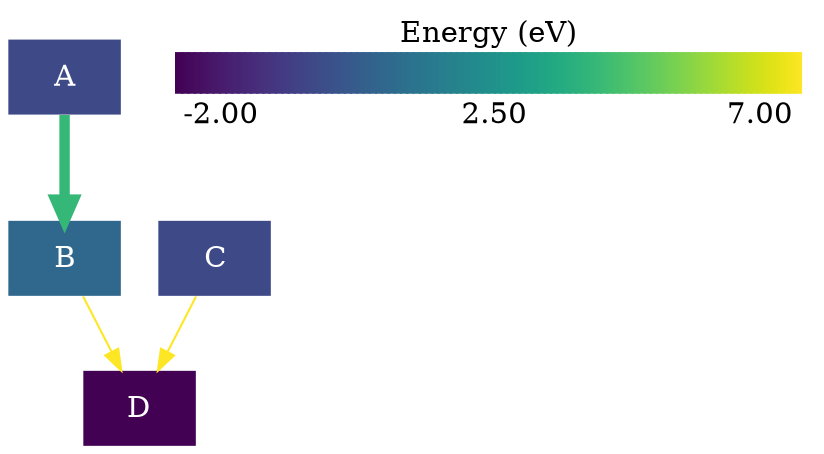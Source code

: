 strict digraph {

    graph [
        rankdir=TB,
        ranksep=0.5,
        nodesep=0.25
    ];
    
    node [
        shape=plaintext,
        style=filled
    ];
    
    edge [
        weight=2.
    ];


    "A" [
        label=<
        <TABLE BORDER="0" CELLBORDER="0" CELLSPACING="0" CELLPADDING="0">
          <TR>
            <TD><FONT COLOR="#ffffff">A</FONT></TD>
          </TR>
        </TABLE>
        >
        ,
        fillcolor="#3e4988"
    ];
    
    "B" [
        label=<
        <TABLE BORDER="0" CELLBORDER="0" CELLSPACING="0" CELLPADDING="0">
          <TR>
            <TD><FONT COLOR="#ffffff">B</FONT></TD>
          </TR>
        </TABLE>
        >
        ,
        fillcolor="#30678d"
    ];
    
    "C" [
        label=<
        <TABLE BORDER="0" CELLBORDER="0" CELLSPACING="0" CELLPADDING="0">
          <TR>
            <TD><FONT COLOR="#ffffff">C</FONT></TD>
          </TR>
        </TABLE>
        >
        ,
        fillcolor="#3e4988"
    ];
    
    "D" [
        label=<
        <TABLE BORDER="0" CELLBORDER="0" CELLSPACING="0" CELLPADDING="0">
          <TR>
            <TD><FONT COLOR="#ffffff">D</FONT></TD>
          </TR>
        </TABLE>
        >
        ,
        fillcolor="#430153"
    ];
    
    "Colorbar" [
        fillcolor="#ffffff",
        label=<<TABLE BORDER="0" CELLBORDER="0" CELLSPACING="-1">
            <TR>
                <TD COLSPAN="100">Energy (eV)</TD>
            </TR>
            <TR>
                <TD BGCOLOR="#430153:#440457" WIDTH="1" HEIGHT="20"></TD>
                <TD BGCOLOR="#440457:#45085b" WIDTH="1" HEIGHT="20"></TD>
                <TD BGCOLOR="#45085b:#460c5f" WIDTH="1" HEIGHT="20"></TD>
                <TD BGCOLOR="#460c5f:#460f62" WIDTH="1" HEIGHT="20"></TD>
                <TD BGCOLOR="#460f62:#471365" WIDTH="1" HEIGHT="20"></TD>
                <TD BGCOLOR="#471365:#471769" WIDTH="1" HEIGHT="20"></TD>
                <TD BGCOLOR="#471769:#481a6c" WIDTH="1" HEIGHT="20"></TD>
                <TD BGCOLOR="#481a6c:#481d6f" WIDTH="1" HEIGHT="20"></TD>
                <TD BGCOLOR="#481d6f:#482172" WIDTH="1" HEIGHT="20"></TD>
                <TD BGCOLOR="#482172:#472474" WIDTH="1" HEIGHT="20"></TD>
                <TD BGCOLOR="#472474:#472777" WIDTH="1" HEIGHT="20"></TD>
                <TD BGCOLOR="#472777:#472a79" WIDTH="1" HEIGHT="20"></TD>
                <TD BGCOLOR="#472a79:#462d7b" WIDTH="1" HEIGHT="20"></TD>
                <TD BGCOLOR="#462d7b:#46317d" WIDTH="1" HEIGHT="20"></TD>
                <TD BGCOLOR="#46317d:#45347f" WIDTH="1" HEIGHT="20"></TD>
                <TD BGCOLOR="#45347f:#443781" WIDTH="1" HEIGHT="20"></TD>
                <TD BGCOLOR="#443781:#433a83" WIDTH="1" HEIGHT="20"></TD>
                <TD BGCOLOR="#433a83:#423d84" WIDTH="1" HEIGHT="20"></TD>
                <TD BGCOLOR="#423d84:#414085" WIDTH="1" HEIGHT="20"></TD>
                <TD BGCOLOR="#414085:#404386" WIDTH="1" HEIGHT="20"></TD>
                <TD BGCOLOR="#404386:#3f4687" WIDTH="1" HEIGHT="20"></TD>
                <TD BGCOLOR="#3f4687:#3e4988" WIDTH="1" HEIGHT="20"></TD>
                <TD BGCOLOR="#3e4988:#3d4c89" WIDTH="1" HEIGHT="20"></TD>
                <TD BGCOLOR="#3d4c89:#3c4e8a" WIDTH="1" HEIGHT="20"></TD>
                <TD BGCOLOR="#3c4e8a:#3a518a" WIDTH="1" HEIGHT="20"></TD>
                <TD BGCOLOR="#3a518a:#39548b" WIDTH="1" HEIGHT="20"></TD>
                <TD BGCOLOR="#39548b:#38578b" WIDTH="1" HEIGHT="20"></TD>
                <TD BGCOLOR="#38578b:#37598c" WIDTH="1" HEIGHT="20"></TD>
                <TD BGCOLOR="#37598c:#355c8c" WIDTH="1" HEIGHT="20"></TD>
                <TD BGCOLOR="#355c8c:#345f8c" WIDTH="1" HEIGHT="20"></TD>
                <TD BGCOLOR="#345f8c:#33618d" WIDTH="1" HEIGHT="20"></TD>
                <TD BGCOLOR="#33618d:#32648d" WIDTH="1" HEIGHT="20"></TD>
                <TD BGCOLOR="#32648d:#31668d" WIDTH="1" HEIGHT="20"></TD>
                <TD BGCOLOR="#31668d:#30698d" WIDTH="1" HEIGHT="20"></TD>
                <TD BGCOLOR="#30698d:#2e6b8d" WIDTH="1" HEIGHT="20"></TD>
                <TD BGCOLOR="#2e6b8d:#2d6e8d" WIDTH="1" HEIGHT="20"></TD>
                <TD BGCOLOR="#2d6e8d:#2c708d" WIDTH="1" HEIGHT="20"></TD>
                <TD BGCOLOR="#2c708d:#2b738e" WIDTH="1" HEIGHT="20"></TD>
                <TD BGCOLOR="#2b738e:#2a758e" WIDTH="1" HEIGHT="20"></TD>
                <TD BGCOLOR="#2a758e:#29778e" WIDTH="1" HEIGHT="20"></TD>
                <TD BGCOLOR="#29778e:#297a8e" WIDTH="1" HEIGHT="20"></TD>
                <TD BGCOLOR="#297a8e:#287c8e" WIDTH="1" HEIGHT="20"></TD>
                <TD BGCOLOR="#287c8e:#277f8d" WIDTH="1" HEIGHT="20"></TD>
                <TD BGCOLOR="#277f8d:#26818d" WIDTH="1" HEIGHT="20"></TD>
                <TD BGCOLOR="#26818d:#25838d" WIDTH="1" HEIGHT="20"></TD>
                <TD BGCOLOR="#25838d:#24868d" WIDTH="1" HEIGHT="20"></TD>
                <TD BGCOLOR="#24868d:#23888d" WIDTH="1" HEIGHT="20"></TD>
                <TD BGCOLOR="#23888d:#228b8c" WIDTH="1" HEIGHT="20"></TD>
                <TD BGCOLOR="#228b8c:#218d8c" WIDTH="1" HEIGHT="20"></TD>
                <TD BGCOLOR="#218d8c:#218f8c" WIDTH="1" HEIGHT="20"></TD>
                <TD BGCOLOR="#218f8c:#20928b" WIDTH="1" HEIGHT="20"></TD>
                <TD BGCOLOR="#20928b:#1f948b" WIDTH="1" HEIGHT="20"></TD>
                <TD BGCOLOR="#1f948b:#1f978a" WIDTH="1" HEIGHT="20"></TD>
                <TD BGCOLOR="#1f978a:#1e9989" WIDTH="1" HEIGHT="20"></TD>
                <TD BGCOLOR="#1e9989:#1e9b89" WIDTH="1" HEIGHT="20"></TD>
                <TD BGCOLOR="#1e9b89:#1f9e88" WIDTH="1" HEIGHT="20"></TD>
                <TD BGCOLOR="#1f9e88:#1fa087" WIDTH="1" HEIGHT="20"></TD>
                <TD BGCOLOR="#1fa087:#20a286" WIDTH="1" HEIGHT="20"></TD>
                <TD BGCOLOR="#20a286:#21a585" WIDTH="1" HEIGHT="20"></TD>
                <TD BGCOLOR="#21a585:#22a783" WIDTH="1" HEIGHT="20"></TD>
                <TD BGCOLOR="#22a783:#24aa82" WIDTH="1" HEIGHT="20"></TD>
                <TD BGCOLOR="#24aa82:#26ac80" WIDTH="1" HEIGHT="20"></TD>
                <TD BGCOLOR="#26ac80:#29ae7f" WIDTH="1" HEIGHT="20"></TD>
                <TD BGCOLOR="#29ae7f:#2cb07d" WIDTH="1" HEIGHT="20"></TD>
                <TD BGCOLOR="#2cb07d:#2fb37b" WIDTH="1" HEIGHT="20"></TD>
                <TD BGCOLOR="#2fb37b:#32b579" WIDTH="1" HEIGHT="20"></TD>
                <TD BGCOLOR="#32b579:#36b777" WIDTH="1" HEIGHT="20"></TD>
                <TD BGCOLOR="#36b777:#3ab975" WIDTH="1" HEIGHT="20"></TD>
                <TD BGCOLOR="#3ab975:#3ebc73" WIDTH="1" HEIGHT="20"></TD>
                <TD BGCOLOR="#3ebc73:#43be70" WIDTH="1" HEIGHT="20"></TD>
                <TD BGCOLOR="#43be70:#47c06d" WIDTH="1" HEIGHT="20"></TD>
                <TD BGCOLOR="#47c06d:#4cc26b" WIDTH="1" HEIGHT="20"></TD>
                <TD BGCOLOR="#4cc26b:#51c468" WIDTH="1" HEIGHT="20"></TD>
                <TD BGCOLOR="#51c468:#57c665" WIDTH="1" HEIGHT="20"></TD>
                <TD BGCOLOR="#57c665:#5cc862" WIDTH="1" HEIGHT="20"></TD>
                <TD BGCOLOR="#5cc862:#61ca5f" WIDTH="1" HEIGHT="20"></TD>
                <TD BGCOLOR="#61ca5f:#67cc5b" WIDTH="1" HEIGHT="20"></TD>
                <TD BGCOLOR="#67cc5b:#6dcd58" WIDTH="1" HEIGHT="20"></TD>
                <TD BGCOLOR="#6dcd58:#73cf54" WIDTH="1" HEIGHT="20"></TD>
                <TD BGCOLOR="#73cf54:#79d150" WIDTH="1" HEIGHT="20"></TD>
                <TD BGCOLOR="#79d150:#7fd24d" WIDTH="1" HEIGHT="20"></TD>
                <TD BGCOLOR="#7fd24d:#86d449" WIDTH="1" HEIGHT="20"></TD>
                <TD BGCOLOR="#86d449:#8cd544" WIDTH="1" HEIGHT="20"></TD>
                <TD BGCOLOR="#8cd544:#93d740" WIDTH="1" HEIGHT="20"></TD>
                <TD BGCOLOR="#93d740:#99d83c" WIDTH="1" HEIGHT="20"></TD>
                <TD BGCOLOR="#99d83c:#a0d938" WIDTH="1" HEIGHT="20"></TD>
                <TD BGCOLOR="#a0d938:#a7db33" WIDTH="1" HEIGHT="20"></TD>
                <TD BGCOLOR="#a7db33:#addc2f" WIDTH="1" HEIGHT="20"></TD>
                <TD BGCOLOR="#addc2f:#b4dd2a" WIDTH="1" HEIGHT="20"></TD>
                <TD BGCOLOR="#b4dd2a:#bbde26" WIDTH="1" HEIGHT="20"></TD>
                <TD BGCOLOR="#bbde26:#c2df22" WIDTH="1" HEIGHT="20"></TD>
                <TD BGCOLOR="#c2df22:#c9e01e" WIDTH="1" HEIGHT="20"></TD>
                <TD BGCOLOR="#c9e01e:#cfe11b" WIDTH="1" HEIGHT="20"></TD>
                <TD BGCOLOR="#cfe11b:#d6e119" WIDTH="1" HEIGHT="20"></TD>
                <TD BGCOLOR="#d6e119:#dde218" WIDTH="1" HEIGHT="20"></TD>
                <TD BGCOLOR="#dde218:#e3e318" WIDTH="1" HEIGHT="20"></TD>
                <TD BGCOLOR="#e3e318:#eae419" WIDTH="1" HEIGHT="20"></TD>
                <TD BGCOLOR="#eae419:#f0e51c" WIDTH="1" HEIGHT="20"></TD>
                <TD BGCOLOR="#f0e51c:#f6e520" WIDTH="1" HEIGHT="20"></TD>
                <TD BGCOLOR="#f6e520:#fde624" WIDTH="1" HEIGHT="20"></TD>
            </TR>
            <TR>
                <TD COLSPAN="100%">
                    <TABLE BORDER="0" CELLBORDER="0" CELLSPACING="0" WIDTH="100%">
                        <TR>
                            <TD ALIGN="LEFT" WIDTH="33%">-2.00</TD>
                            <TD ALIGN="CENTER" WIDTH="34%">2.50</TD>
                            <TD ALIGN="RIGHT" WIDTH="33%">7.00</TD>
                        </TR>
                    </TABLE>
                </TD>
            </TR>
        </TABLE>>
    ];


    "A" -> "B"[
        color="#35b778",
        penwidth=5.0
    ];
    
    "B" -> "D"[
        color="#fde624",
        penwidth=1.0
    ];
    
    "C" -> "D"[
        color="#fde624",
        penwidth=1.0
    ];
}